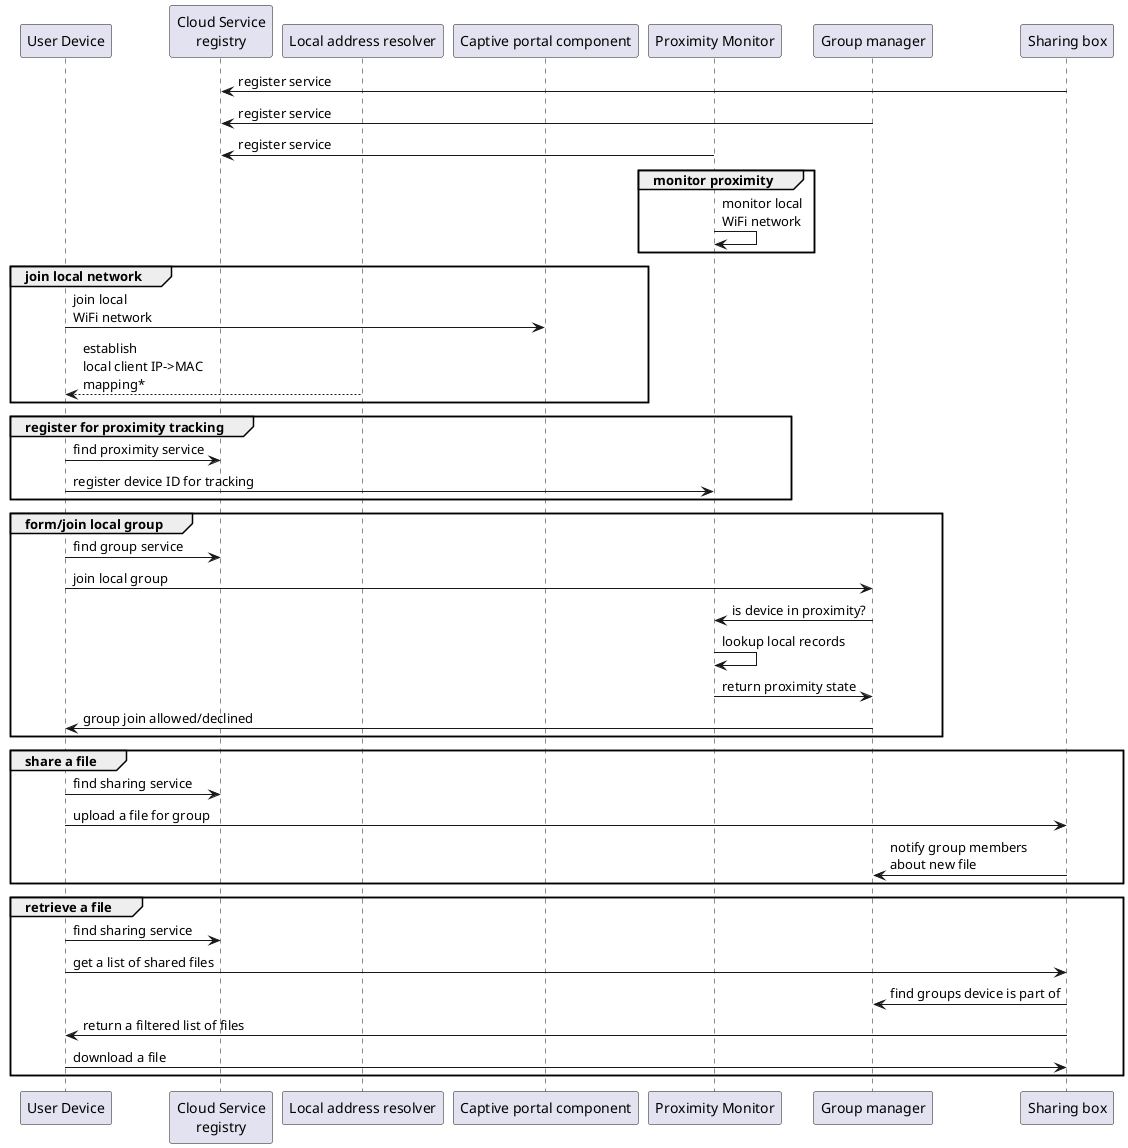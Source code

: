 @startuml
participant "User Device" as u
participant "Cloud Service\nregistry" as bus
participant "Local address resolver" as rsv
participant "Captive portal component" as cap
participant "Proximity Monitor" as mon
participant "Group manager" as gm
participant "Sharing box" as box 

box -> bus: register service
gm -> bus: register service
mon -> bus: register service

group monitor proximity
mon -> mon: monitor local\nWiFi network
end

group join local network
u -> cap: join local\nWiFi network

rsv --> u: establish\nlocal client IP->MAC\nmapping*

end



group register for proximity tracking
u -> bus: find proximity service
u -> mon: register device ID for tracking 
end

group form/join local group
u -> bus: find group service
u -> gm: join local group
gm -> mon: is device in proximity?
mon -> mon: lookup local records
mon -> gm: return proximity state
gm -> u: group join allowed/declined
end

group share a file
u -> bus: find sharing service
u -> box: upload a file for group
box -> gm: notify group members\nabout new file
end

group retrieve a file
u -> bus: find sharing service
u -> box: get a list of shared files
box -> gm: find groups device is part of
box -> u: return a filtered list of files
u -> box: download a file
end

@enduml